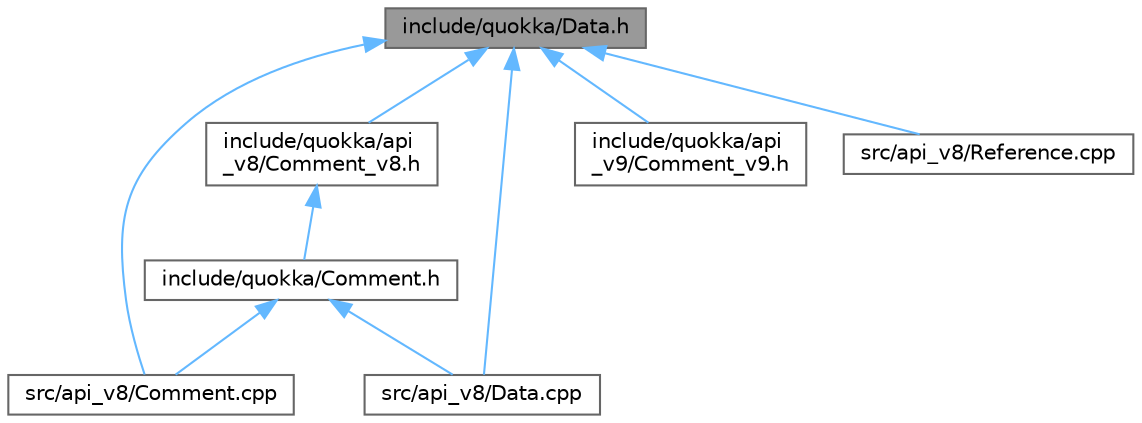 digraph "include/quokka/Data.h"
{
 // LATEX_PDF_SIZE
  bgcolor="transparent";
  edge [fontname=Helvetica,fontsize=10,labelfontname=Helvetica,labelfontsize=10];
  node [fontname=Helvetica,fontsize=10,shape=box,height=0.2,width=0.4];
  Node1 [id="Node000001",label="include/quokka/Data.h",height=0.2,width=0.4,color="gray40", fillcolor="grey60", style="filled", fontcolor="black",tooltip=" "];
  Node1 -> Node2 [id="edge1_Node000001_Node000002",dir="back",color="steelblue1",style="solid",tooltip=" "];
  Node2 [id="Node000002",label="include/quokka/api\l_v8/Comment_v8.h",height=0.2,width=0.4,color="grey40", fillcolor="white", style="filled",URL="$Comment__v8_8h_source.html",tooltip=" "];
  Node2 -> Node3 [id="edge2_Node000002_Node000003",dir="back",color="steelblue1",style="solid",tooltip=" "];
  Node3 [id="Node000003",label="include/quokka/Comment.h",height=0.2,width=0.4,color="grey40", fillcolor="white", style="filled",URL="$Comment_8h.html",tooltip=" "];
  Node3 -> Node4 [id="edge3_Node000003_Node000004",dir="back",color="steelblue1",style="solid",tooltip=" "];
  Node4 [id="Node000004",label="src/api_v8/Comment.cpp",height=0.2,width=0.4,color="grey40", fillcolor="white", style="filled",URL="$api__v8_2Comment_8cpp_source.html",tooltip=" "];
  Node3 -> Node5 [id="edge4_Node000003_Node000005",dir="back",color="steelblue1",style="solid",tooltip=" "];
  Node5 [id="Node000005",label="src/api_v8/Data.cpp",height=0.2,width=0.4,color="grey40", fillcolor="white", style="filled",URL="$api__v8_2Data_8cpp_source.html",tooltip=" "];
  Node1 -> Node6 [id="edge5_Node000001_Node000006",dir="back",color="steelblue1",style="solid",tooltip=" "];
  Node6 [id="Node000006",label="include/quokka/api\l_v9/Comment_v9.h",height=0.2,width=0.4,color="grey40", fillcolor="white", style="filled",URL="$Comment__v9_8h.html",tooltip=" "];
  Node1 -> Node4 [id="edge6_Node000001_Node000004",dir="back",color="steelblue1",style="solid",tooltip=" "];
  Node1 -> Node5 [id="edge7_Node000001_Node000005",dir="back",color="steelblue1",style="solid",tooltip=" "];
  Node1 -> Node7 [id="edge8_Node000001_Node000007",dir="back",color="steelblue1",style="solid",tooltip=" "];
  Node7 [id="Node000007",label="src/api_v8/Reference.cpp",height=0.2,width=0.4,color="grey40", fillcolor="white", style="filled",URL="$api__v8_2Reference_8cpp_source.html",tooltip=" "];
}
